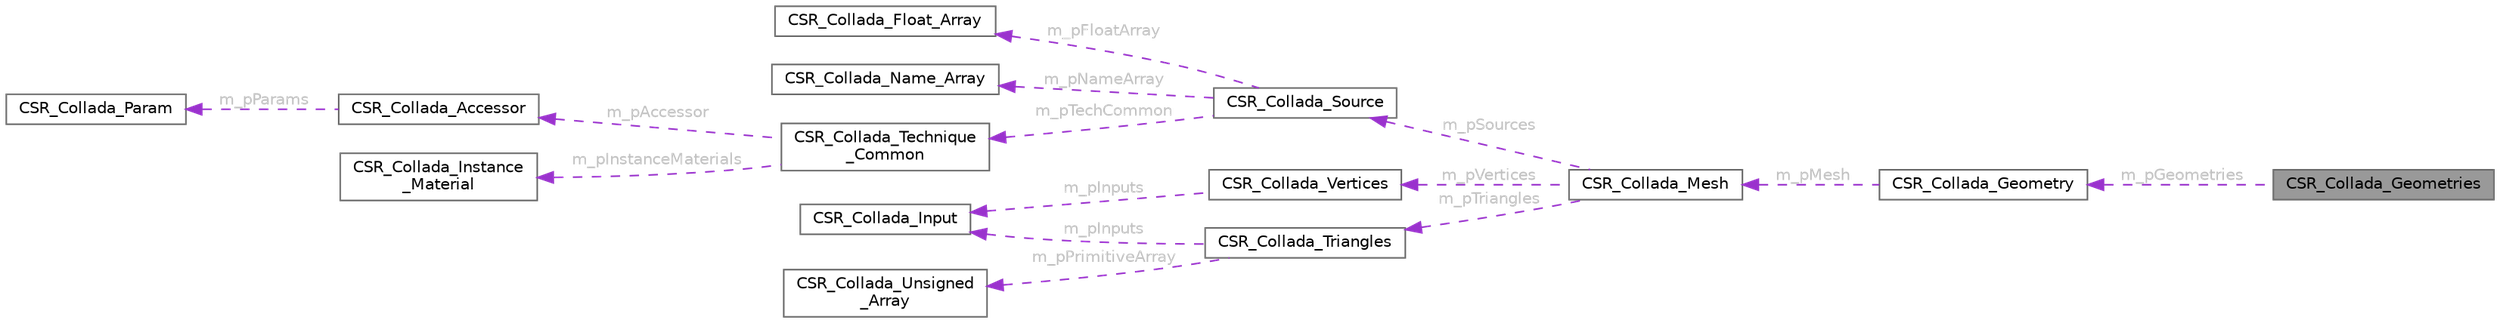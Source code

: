 digraph "CSR_Collada_Geometries"
{
 // LATEX_PDF_SIZE
  bgcolor="transparent";
  edge [fontname=Helvetica,fontsize=10,labelfontname=Helvetica,labelfontsize=10];
  node [fontname=Helvetica,fontsize=10,shape=box,height=0.2,width=0.4];
  rankdir="LR";
  Node1 [id="Node000001",label="CSR_Collada_Geometries",height=0.2,width=0.4,color="gray40", fillcolor="grey60", style="filled", fontcolor="black",tooltip=" "];
  Node2 -> Node1 [id="edge1_Node000001_Node000002",dir="back",color="darkorchid3",style="dashed",tooltip=" ",label=" m_pGeometries",fontcolor="grey" ];
  Node2 [id="Node000002",label="CSR_Collada_Geometry",height=0.2,width=0.4,color="gray40", fillcolor="white", style="filled",URL="$struct_c_s_r___collada___geometry.html",tooltip=" "];
  Node3 -> Node2 [id="edge2_Node000002_Node000003",dir="back",color="darkorchid3",style="dashed",tooltip=" ",label=" m_pMesh",fontcolor="grey" ];
  Node3 [id="Node000003",label="CSR_Collada_Mesh",height=0.2,width=0.4,color="gray40", fillcolor="white", style="filled",URL="$struct_c_s_r___collada___mesh.html",tooltip=" "];
  Node4 -> Node3 [id="edge3_Node000003_Node000004",dir="back",color="darkorchid3",style="dashed",tooltip=" ",label=" m_pSources",fontcolor="grey" ];
  Node4 [id="Node000004",label="CSR_Collada_Source",height=0.2,width=0.4,color="gray40", fillcolor="white", style="filled",URL="$struct_c_s_r___collada___source.html",tooltip=" "];
  Node5 -> Node4 [id="edge4_Node000004_Node000005",dir="back",color="darkorchid3",style="dashed",tooltip=" ",label=" m_pFloatArray",fontcolor="grey" ];
  Node5 [id="Node000005",label="CSR_Collada_Float_Array",height=0.2,width=0.4,color="gray40", fillcolor="white", style="filled",URL="$struct_c_s_r___collada___float___array.html",tooltip=" "];
  Node6 -> Node4 [id="edge5_Node000004_Node000006",dir="back",color="darkorchid3",style="dashed",tooltip=" ",label=" m_pNameArray",fontcolor="grey" ];
  Node6 [id="Node000006",label="CSR_Collada_Name_Array",height=0.2,width=0.4,color="gray40", fillcolor="white", style="filled",URL="$struct_c_s_r___collada___name___array.html",tooltip=" "];
  Node7 -> Node4 [id="edge6_Node000004_Node000007",dir="back",color="darkorchid3",style="dashed",tooltip=" ",label=" m_pTechCommon",fontcolor="grey" ];
  Node7 [id="Node000007",label="CSR_Collada_Technique\l_Common",height=0.2,width=0.4,color="gray40", fillcolor="white", style="filled",URL="$struct_c_s_r___collada___technique___common.html",tooltip=" "];
  Node8 -> Node7 [id="edge7_Node000007_Node000008",dir="back",color="darkorchid3",style="dashed",tooltip=" ",label=" m_pAccessor",fontcolor="grey" ];
  Node8 [id="Node000008",label="CSR_Collada_Accessor",height=0.2,width=0.4,color="gray40", fillcolor="white", style="filled",URL="$struct_c_s_r___collada___accessor.html",tooltip=" "];
  Node9 -> Node8 [id="edge8_Node000008_Node000009",dir="back",color="darkorchid3",style="dashed",tooltip=" ",label=" m_pParams",fontcolor="grey" ];
  Node9 [id="Node000009",label="CSR_Collada_Param",height=0.2,width=0.4,color="gray40", fillcolor="white", style="filled",URL="$struct_c_s_r___collada___param.html",tooltip=" "];
  Node10 -> Node7 [id="edge9_Node000007_Node000010",dir="back",color="darkorchid3",style="dashed",tooltip=" ",label=" m_pInstanceMaterials",fontcolor="grey" ];
  Node10 [id="Node000010",label="CSR_Collada_Instance\l_Material",height=0.2,width=0.4,color="gray40", fillcolor="white", style="filled",URL="$struct_c_s_r___collada___instance___material.html",tooltip=" "];
  Node11 -> Node3 [id="edge10_Node000003_Node000011",dir="back",color="darkorchid3",style="dashed",tooltip=" ",label=" m_pVertices",fontcolor="grey" ];
  Node11 [id="Node000011",label="CSR_Collada_Vertices",height=0.2,width=0.4,color="gray40", fillcolor="white", style="filled",URL="$struct_c_s_r___collada___vertices.html",tooltip=" "];
  Node12 -> Node11 [id="edge11_Node000011_Node000012",dir="back",color="darkorchid3",style="dashed",tooltip=" ",label=" m_pInputs",fontcolor="grey" ];
  Node12 [id="Node000012",label="CSR_Collada_Input",height=0.2,width=0.4,color="gray40", fillcolor="white", style="filled",URL="$struct_c_s_r___collada___input.html",tooltip=" "];
  Node13 -> Node3 [id="edge12_Node000003_Node000013",dir="back",color="darkorchid3",style="dashed",tooltip=" ",label=" m_pTriangles",fontcolor="grey" ];
  Node13 [id="Node000013",label="CSR_Collada_Triangles",height=0.2,width=0.4,color="gray40", fillcolor="white", style="filled",URL="$struct_c_s_r___collada___triangles.html",tooltip=" "];
  Node12 -> Node13 [id="edge13_Node000013_Node000012",dir="back",color="darkorchid3",style="dashed",tooltip=" ",label=" m_pInputs",fontcolor="grey" ];
  Node14 -> Node13 [id="edge14_Node000013_Node000014",dir="back",color="darkorchid3",style="dashed",tooltip=" ",label=" m_pPrimitiveArray",fontcolor="grey" ];
  Node14 [id="Node000014",label="CSR_Collada_Unsigned\l_Array",height=0.2,width=0.4,color="gray40", fillcolor="white", style="filled",URL="$struct_c_s_r___collada___unsigned___array.html",tooltip=" "];
}
